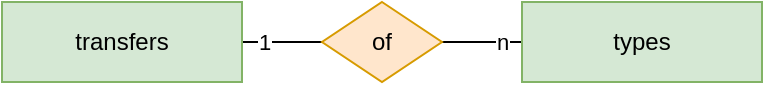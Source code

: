 <mxfile version="27.1.6">
  <diagram name="Page-1" id="rsxRAkI6Kr3wWFYlSqFP">
    <mxGraphModel dx="475" dy="244" grid="1" gridSize="10" guides="1" tooltips="1" connect="1" arrows="1" fold="1" page="1" pageScale="1" pageWidth="850" pageHeight="1100" math="0" shadow="0">
      <root>
        <mxCell id="0" />
        <mxCell id="1" parent="0" />
        <mxCell id="OxGRMTCBLejlw3RWh55t-1" style="rounded=0;orthogonalLoop=1;jettySize=auto;html=1;exitX=1;exitY=0.5;exitDx=0;exitDy=0;entryX=0;entryY=0.5;entryDx=0;entryDy=0;endArrow=none;startFill=0;" edge="1" parent="1" source="OxGRMTCBLejlw3RWh55t-3" target="OxGRMTCBLejlw3RWh55t-7">
          <mxGeometry relative="1" as="geometry">
            <mxPoint x="320" y="40" as="targetPoint" />
          </mxGeometry>
        </mxCell>
        <mxCell id="OxGRMTCBLejlw3RWh55t-2" value="1" style="edgeLabel;html=1;align=center;verticalAlign=middle;resizable=0;points=[];" vertex="1" connectable="0" parent="OxGRMTCBLejlw3RWh55t-1">
          <mxGeometry x="0.021" y="1" relative="1" as="geometry">
            <mxPoint x="-10" y="1" as="offset" />
          </mxGeometry>
        </mxCell>
        <mxCell id="OxGRMTCBLejlw3RWh55t-3" value="transfers" style="rounded=0;whiteSpace=wrap;html=1;fillColor=#d5e8d4;strokeColor=#82b366;" vertex="1" parent="1">
          <mxGeometry x="20" y="20" width="120" height="40" as="geometry" />
        </mxCell>
        <mxCell id="OxGRMTCBLejlw3RWh55t-4" style="rounded=0;orthogonalLoop=1;jettySize=auto;html=1;exitX=0;exitY=0.5;exitDx=0;exitDy=0;entryX=1;entryY=0.5;entryDx=0;entryDy=0;endArrow=none;startFill=0;" edge="1" parent="1" source="OxGRMTCBLejlw3RWh55t-6" target="OxGRMTCBLejlw3RWh55t-7">
          <mxGeometry relative="1" as="geometry" />
        </mxCell>
        <mxCell id="OxGRMTCBLejlw3RWh55t-5" value="n" style="edgeLabel;html=1;align=center;verticalAlign=middle;resizable=0;points=[];" vertex="1" connectable="0" parent="OxGRMTCBLejlw3RWh55t-4">
          <mxGeometry x="-0.081" relative="1" as="geometry">
            <mxPoint x="8" as="offset" />
          </mxGeometry>
        </mxCell>
        <mxCell id="OxGRMTCBLejlw3RWh55t-6" value="types" style="rounded=0;whiteSpace=wrap;html=1;fillColor=#d5e8d4;strokeColor=#82b366;" vertex="1" parent="1">
          <mxGeometry x="280" y="20" width="120" height="40" as="geometry" />
        </mxCell>
        <mxCell id="OxGRMTCBLejlw3RWh55t-7" value="of" style="rhombus;whiteSpace=wrap;html=1;fillColor=#ffe6cc;strokeColor=#d79b00;" vertex="1" parent="1">
          <mxGeometry x="180" y="20" width="60" height="40" as="geometry" />
        </mxCell>
      </root>
    </mxGraphModel>
  </diagram>
</mxfile>
